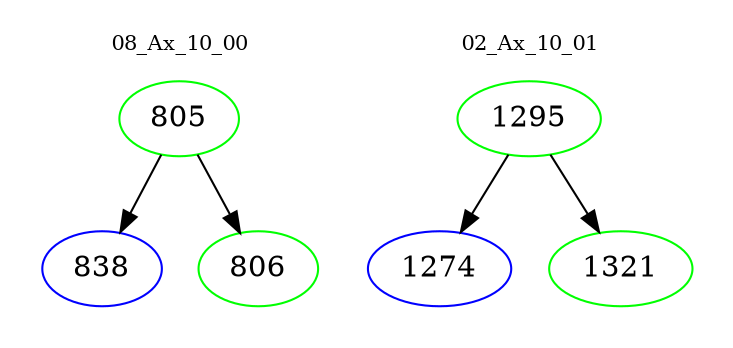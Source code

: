 digraph{
subgraph cluster_0 {
color = white
label = "08_Ax_10_00";
fontsize=10;
T0_805 [label="805", color="green"]
T0_805 -> T0_838 [color="black"]
T0_838 [label="838", color="blue"]
T0_805 -> T0_806 [color="black"]
T0_806 [label="806", color="green"]
}
subgraph cluster_1 {
color = white
label = "02_Ax_10_01";
fontsize=10;
T1_1295 [label="1295", color="green"]
T1_1295 -> T1_1274 [color="black"]
T1_1274 [label="1274", color="blue"]
T1_1295 -> T1_1321 [color="black"]
T1_1321 [label="1321", color="green"]
}
}
